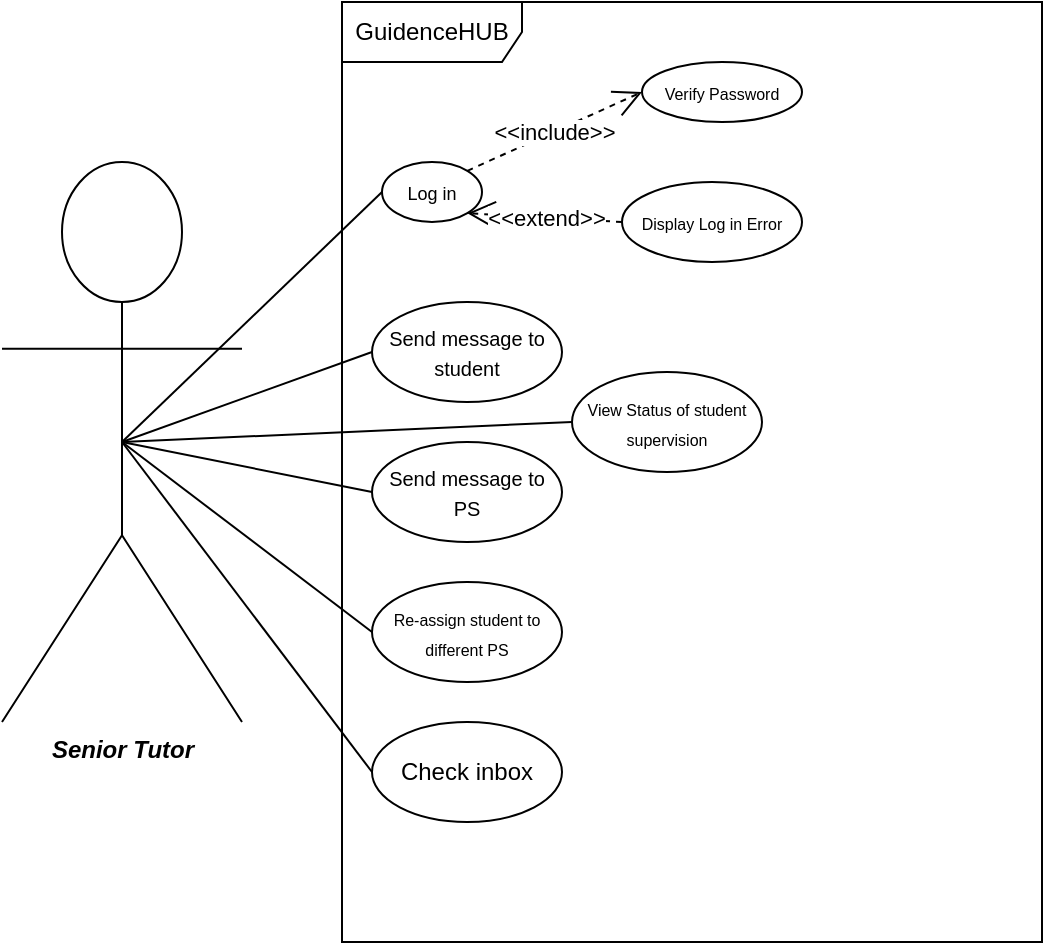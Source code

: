 <mxfile version="24.8.4">
  <diagram name="Page-1" id="GlacRoev-dh01iHh6-09">
    <mxGraphModel dx="1194" dy="535" grid="1" gridSize="10" guides="1" tooltips="1" connect="1" arrows="1" fold="1" page="1" pageScale="1" pageWidth="850" pageHeight="1100" math="0" shadow="0">
      <root>
        <mxCell id="0" />
        <mxCell id="1" parent="0" />
        <mxCell id="EW5klG_tuBU2T9md3882-1" value="GuidenceHUB" style="shape=umlFrame;whiteSpace=wrap;html=1;pointerEvents=0;width=90;height=30;" vertex="1" parent="1">
          <mxGeometry x="210" y="30" width="350" height="470" as="geometry" />
        </mxCell>
        <mxCell id="EW5klG_tuBU2T9md3882-2" value="&lt;b&gt;&lt;i&gt;Senior Tutor&lt;/i&gt;&lt;/b&gt;" style="shape=umlActor;verticalLabelPosition=bottom;verticalAlign=top;html=1;" vertex="1" parent="1">
          <mxGeometry x="40" y="110" width="120" height="280" as="geometry" />
        </mxCell>
        <mxCell id="EW5klG_tuBU2T9md3882-3" value="&lt;font style=&quot;font-size: 9px;&quot;&gt;Log in&lt;/font&gt;" style="ellipse;whiteSpace=wrap;html=1;" vertex="1" parent="1">
          <mxGeometry x="230" y="110" width="50" height="30" as="geometry" />
        </mxCell>
        <mxCell id="EW5klG_tuBU2T9md3882-4" value="&lt;font style=&quot;font-size: 8px;&quot;&gt;Verify Password&lt;/font&gt;" style="ellipse;whiteSpace=wrap;html=1;" vertex="1" parent="1">
          <mxGeometry x="360" y="60" width="80" height="30" as="geometry" />
        </mxCell>
        <mxCell id="EW5klG_tuBU2T9md3882-5" value="&lt;font style=&quot;font-size: 8px;&quot;&gt;Display Log in Error&lt;/font&gt;" style="ellipse;whiteSpace=wrap;html=1;" vertex="1" parent="1">
          <mxGeometry x="350" y="120" width="90" height="40" as="geometry" />
        </mxCell>
        <mxCell id="EW5klG_tuBU2T9md3882-6" value="&amp;lt;&amp;lt;include&amp;gt;&amp;gt;" style="endArrow=open;endSize=12;dashed=1;html=1;rounded=0;exitX=1;exitY=0;exitDx=0;exitDy=0;entryX=0;entryY=0.5;entryDx=0;entryDy=0;" edge="1" parent="1" source="EW5klG_tuBU2T9md3882-3" target="EW5klG_tuBU2T9md3882-4">
          <mxGeometry width="160" relative="1" as="geometry">
            <mxPoint x="340" y="270" as="sourcePoint" />
            <mxPoint x="500" y="270" as="targetPoint" />
          </mxGeometry>
        </mxCell>
        <mxCell id="EW5klG_tuBU2T9md3882-7" value="&amp;lt;&amp;lt;extend&amp;gt;&amp;gt;" style="endArrow=open;endSize=12;dashed=1;html=1;rounded=0;exitX=0;exitY=0.5;exitDx=0;exitDy=0;entryX=1;entryY=1;entryDx=0;entryDy=0;" edge="1" parent="1" source="EW5klG_tuBU2T9md3882-5" target="EW5klG_tuBU2T9md3882-3">
          <mxGeometry width="160" relative="1" as="geometry">
            <mxPoint x="340" y="270" as="sourcePoint" />
            <mxPoint x="500" y="270" as="targetPoint" />
          </mxGeometry>
        </mxCell>
        <mxCell id="EW5klG_tuBU2T9md3882-8" value="" style="endArrow=none;html=1;rounded=0;exitX=0.5;exitY=0.5;exitDx=0;exitDy=0;exitPerimeter=0;entryX=0;entryY=0.5;entryDx=0;entryDy=0;" edge="1" parent="1" source="EW5klG_tuBU2T9md3882-2" target="EW5klG_tuBU2T9md3882-3">
          <mxGeometry width="50" height="50" relative="1" as="geometry">
            <mxPoint x="400" y="300" as="sourcePoint" />
            <mxPoint x="450" y="250" as="targetPoint" />
          </mxGeometry>
        </mxCell>
        <mxCell id="EW5klG_tuBU2T9md3882-9" value="&lt;font style=&quot;font-size: 10px;&quot;&gt;Send message to student&lt;/font&gt;" style="ellipse;whiteSpace=wrap;html=1;" vertex="1" parent="1">
          <mxGeometry x="225" y="180" width="95" height="50" as="geometry" />
        </mxCell>
        <mxCell id="EW5klG_tuBU2T9md3882-10" value="" style="endArrow=none;html=1;rounded=0;exitX=0.5;exitY=0.5;exitDx=0;exitDy=0;exitPerimeter=0;entryX=0;entryY=0.5;entryDx=0;entryDy=0;" edge="1" parent="1" source="EW5klG_tuBU2T9md3882-2" target="EW5klG_tuBU2T9md3882-9">
          <mxGeometry width="50" height="50" relative="1" as="geometry">
            <mxPoint x="400" y="300" as="sourcePoint" />
            <mxPoint x="450" y="250" as="targetPoint" />
          </mxGeometry>
        </mxCell>
        <mxCell id="EW5klG_tuBU2T9md3882-11" value="" style="endArrow=none;html=1;rounded=0;exitX=0.5;exitY=0.5;exitDx=0;exitDy=0;exitPerimeter=0;entryX=0;entryY=0.5;entryDx=0;entryDy=0;" edge="1" parent="1" source="EW5klG_tuBU2T9md3882-2" target="EW5klG_tuBU2T9md3882-12">
          <mxGeometry width="50" height="50" relative="1" as="geometry">
            <mxPoint x="135" y="200" as="sourcePoint" />
            <mxPoint x="228" y="320" as="targetPoint" />
          </mxGeometry>
        </mxCell>
        <mxCell id="EW5klG_tuBU2T9md3882-12" value="&lt;span style=&quot;font-size: 10px;&quot;&gt;Send message to PS&lt;/span&gt;" style="ellipse;whiteSpace=wrap;html=1;" vertex="1" parent="1">
          <mxGeometry x="225" y="250" width="95" height="50" as="geometry" />
        </mxCell>
        <mxCell id="EW5klG_tuBU2T9md3882-13" value="" style="endArrow=none;html=1;rounded=0;exitX=0.5;exitY=0.5;exitDx=0;exitDy=0;exitPerimeter=0;entryX=0;entryY=0.5;entryDx=0;entryDy=0;" edge="1" parent="1" source="EW5klG_tuBU2T9md3882-2" target="EW5klG_tuBU2T9md3882-14">
          <mxGeometry width="50" height="50" relative="1" as="geometry">
            <mxPoint x="100" y="320" as="sourcePoint" />
            <mxPoint x="228" y="390" as="targetPoint" />
          </mxGeometry>
        </mxCell>
        <mxCell id="EW5klG_tuBU2T9md3882-14" value="&lt;span style=&quot;font-size: 8px;&quot;&gt;Re-assign student to different PS&lt;/span&gt;" style="ellipse;whiteSpace=wrap;html=1;" vertex="1" parent="1">
          <mxGeometry x="225" y="320" width="95" height="50" as="geometry" />
        </mxCell>
        <mxCell id="EW5klG_tuBU2T9md3882-17" value="" style="endArrow=none;html=1;rounded=0;exitX=0.5;exitY=0.5;exitDx=0;exitDy=0;exitPerimeter=0;entryX=0;entryY=0.5;entryDx=0;entryDy=0;" edge="1" parent="1" target="EW5klG_tuBU2T9md3882-18" source="EW5klG_tuBU2T9md3882-2">
          <mxGeometry width="50" height="50" relative="1" as="geometry">
            <mxPoint x="100" y="320" as="sourcePoint" />
            <mxPoint x="228" y="460" as="targetPoint" />
          </mxGeometry>
        </mxCell>
        <mxCell id="EW5klG_tuBU2T9md3882-18" value="Check inbox" style="ellipse;whiteSpace=wrap;html=1;" vertex="1" parent="1">
          <mxGeometry x="225" y="390" width="95" height="50" as="geometry" />
        </mxCell>
        <mxCell id="EW5klG_tuBU2T9md3882-20" value="&lt;font style=&quot;font-size: 8px;&quot;&gt;View Status of student supervision&lt;/font&gt;" style="ellipse;whiteSpace=wrap;html=1;" vertex="1" parent="1">
          <mxGeometry x="325" y="215" width="95" height="50" as="geometry" />
        </mxCell>
        <mxCell id="EW5klG_tuBU2T9md3882-21" value="" style="endArrow=none;html=1;rounded=0;exitX=0.5;exitY=0.5;exitDx=0;exitDy=0;exitPerimeter=0;entryX=0;entryY=0.5;entryDx=0;entryDy=0;" edge="1" parent="1" target="EW5klG_tuBU2T9md3882-20" source="EW5klG_tuBU2T9md3882-2">
          <mxGeometry width="50" height="50" relative="1" as="geometry">
            <mxPoint x="200" y="285" as="sourcePoint" />
            <mxPoint x="550" y="285" as="targetPoint" />
          </mxGeometry>
        </mxCell>
      </root>
    </mxGraphModel>
  </diagram>
</mxfile>
